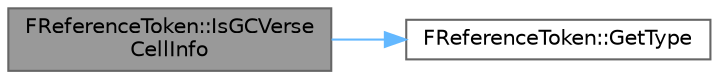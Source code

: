 digraph "FReferenceToken::IsGCVerseCellInfo"
{
 // INTERACTIVE_SVG=YES
 // LATEX_PDF_SIZE
  bgcolor="transparent";
  edge [fontname=Helvetica,fontsize=10,labelfontname=Helvetica,labelfontsize=10];
  node [fontname=Helvetica,fontsize=10,shape=box,height=0.2,width=0.4];
  rankdir="LR";
  Node1 [id="Node000001",label="FReferenceToken::IsGCVerse\lCellInfo",height=0.2,width=0.4,color="gray40", fillcolor="grey60", style="filled", fontcolor="black",tooltip=" "];
  Node1 -> Node2 [id="edge1_Node000001_Node000002",color="steelblue1",style="solid",tooltip=" "];
  Node2 [id="Node000002",label="FReferenceToken::GetType",height=0.2,width=0.4,color="grey40", fillcolor="white", style="filled",URL="$de/dbb/structFReferenceToken.html#a161f49b40e1617c46da0b9ab70a072bc",tooltip=" "];
}
